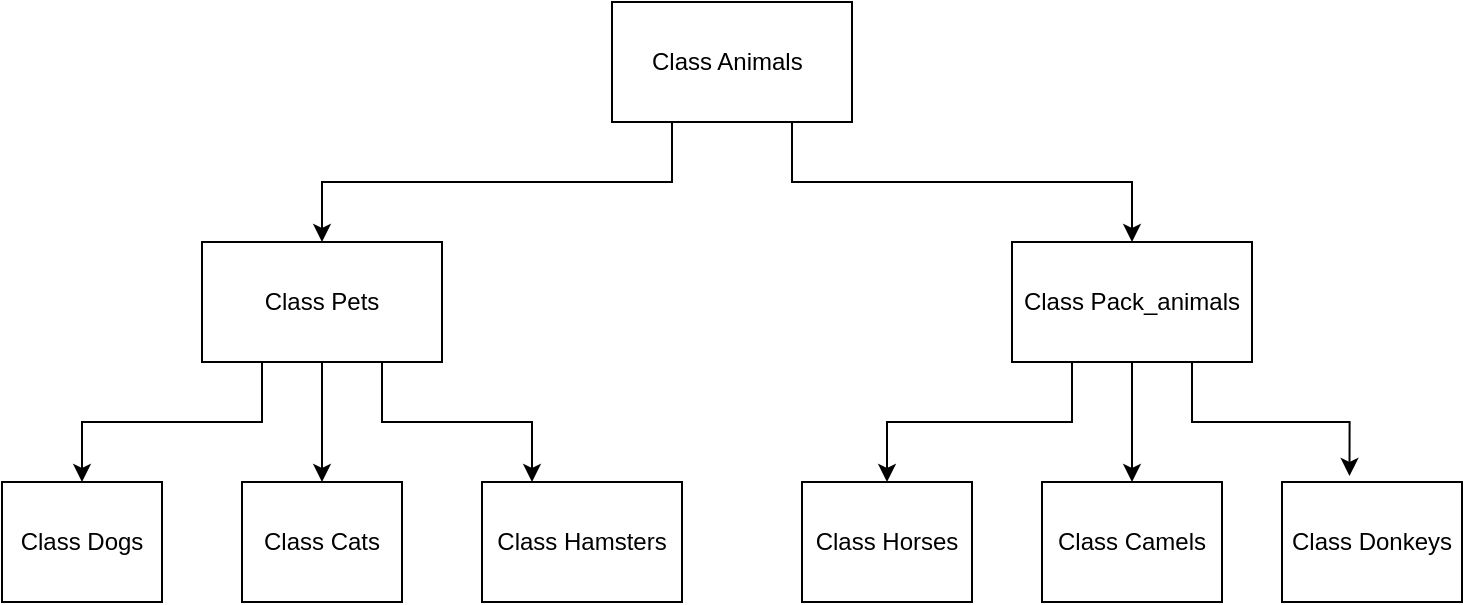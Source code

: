 <mxfile version="20.5.3" type="embed"><diagram id="I10-H9R5On_6yl0KVSD4" name="Page-1"><mxGraphModel dx="1081" dy="383" grid="1" gridSize="10" guides="1" tooltips="1" connect="1" arrows="1" fold="1" page="1" pageScale="1" pageWidth="850" pageHeight="1100" math="0" shadow="0"><root><mxCell id="0"/><mxCell id="1" parent="0"/><mxCell id="11" style="edgeStyle=orthogonalEdgeStyle;rounded=0;orthogonalLoop=1;jettySize=auto;html=1;exitX=0.25;exitY=1;exitDx=0;exitDy=0;entryX=0.5;entryY=0;entryDx=0;entryDy=0;" edge="1" parent="1" source="2" target="3"><mxGeometry relative="1" as="geometry"/></mxCell><mxCell id="12" style="edgeStyle=orthogonalEdgeStyle;rounded=0;orthogonalLoop=1;jettySize=auto;html=1;exitX=0.75;exitY=1;exitDx=0;exitDy=0;entryX=0.5;entryY=0;entryDx=0;entryDy=0;" edge="1" parent="1" source="2" target="4"><mxGeometry relative="1" as="geometry"/></mxCell><mxCell id="2" value="Class Animals&lt;span style=&quot;white-space: pre;&quot;&gt;&#9;&lt;/span&gt;" style="rounded=0;whiteSpace=wrap;html=1;" vertex="1" parent="1"><mxGeometry x="305" y="40" width="120" height="60" as="geometry"/></mxCell><mxCell id="13" style="edgeStyle=orthogonalEdgeStyle;rounded=0;orthogonalLoop=1;jettySize=auto;html=1;exitX=0.25;exitY=1;exitDx=0;exitDy=0;entryX=0.5;entryY=0;entryDx=0;entryDy=0;" edge="1" parent="1" source="3" target="5"><mxGeometry relative="1" as="geometry"/></mxCell><mxCell id="15" style="edgeStyle=orthogonalEdgeStyle;rounded=0;orthogonalLoop=1;jettySize=auto;html=1;exitX=0.75;exitY=1;exitDx=0;exitDy=0;entryX=0.25;entryY=0;entryDx=0;entryDy=0;" edge="1" parent="1" source="3" target="7"><mxGeometry relative="1" as="geometry"/></mxCell><mxCell id="19" style="edgeStyle=orthogonalEdgeStyle;rounded=0;orthogonalLoop=1;jettySize=auto;html=1;exitX=0.5;exitY=1;exitDx=0;exitDy=0;entryX=0.5;entryY=0;entryDx=0;entryDy=0;" edge="1" parent="1" source="3" target="6"><mxGeometry relative="1" as="geometry"/></mxCell><mxCell id="3" value="Class Pets" style="rounded=0;whiteSpace=wrap;html=1;" vertex="1" parent="1"><mxGeometry x="100" y="160" width="120" height="60" as="geometry"/></mxCell><mxCell id="16" style="edgeStyle=orthogonalEdgeStyle;rounded=0;orthogonalLoop=1;jettySize=auto;html=1;exitX=0.25;exitY=1;exitDx=0;exitDy=0;entryX=0.5;entryY=0;entryDx=0;entryDy=0;" edge="1" parent="1" source="4" target="8"><mxGeometry relative="1" as="geometry"/></mxCell><mxCell id="17" style="edgeStyle=orthogonalEdgeStyle;rounded=0;orthogonalLoop=1;jettySize=auto;html=1;exitX=0.5;exitY=1;exitDx=0;exitDy=0;entryX=0.5;entryY=0;entryDx=0;entryDy=0;" edge="1" parent="1" source="4" target="9"><mxGeometry relative="1" as="geometry"/></mxCell><mxCell id="18" style="edgeStyle=orthogonalEdgeStyle;rounded=0;orthogonalLoop=1;jettySize=auto;html=1;exitX=0.75;exitY=1;exitDx=0;exitDy=0;entryX=0.375;entryY=-0.05;entryDx=0;entryDy=0;entryPerimeter=0;" edge="1" parent="1" source="4" target="10"><mxGeometry relative="1" as="geometry"/></mxCell><mxCell id="4" value="Class Pack_animals" style="rounded=0;whiteSpace=wrap;html=1;" vertex="1" parent="1"><mxGeometry x="505" y="160" width="120" height="60" as="geometry"/></mxCell><mxCell id="5" value="Class Dogs" style="rounded=0;whiteSpace=wrap;html=1;" vertex="1" parent="1"><mxGeometry y="280" width="80" height="60" as="geometry"/></mxCell><mxCell id="6" value="Class Cats" style="rounded=0;whiteSpace=wrap;html=1;" vertex="1" parent="1"><mxGeometry x="120" y="280" width="80" height="60" as="geometry"/></mxCell><mxCell id="7" value="Class Hamsters" style="rounded=0;whiteSpace=wrap;html=1;" vertex="1" parent="1"><mxGeometry x="240" y="280" width="100" height="60" as="geometry"/></mxCell><mxCell id="8" value="Class Horses" style="rounded=0;whiteSpace=wrap;html=1;" vertex="1" parent="1"><mxGeometry x="400" y="280" width="85" height="60" as="geometry"/></mxCell><mxCell id="9" value="Class Camels" style="rounded=0;whiteSpace=wrap;html=1;" vertex="1" parent="1"><mxGeometry x="520" y="280" width="90" height="60" as="geometry"/></mxCell><mxCell id="10" value="Class Donkeys" style="rounded=0;whiteSpace=wrap;html=1;" vertex="1" parent="1"><mxGeometry x="640" y="280" width="90" height="60" as="geometry"/></mxCell></root></mxGraphModel></diagram></mxfile>
